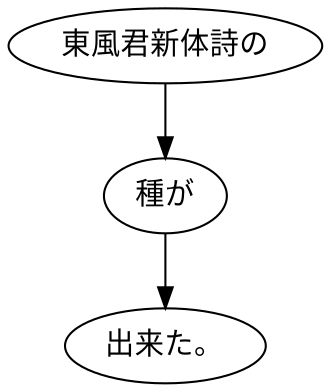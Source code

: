 digraph graph8980 {
	node0 [label="東風君新体詩の"];
	node1 [label="種が"];
	node2 [label="出来た。"];
	node0 -> node1;
	node1 -> node2;
}
